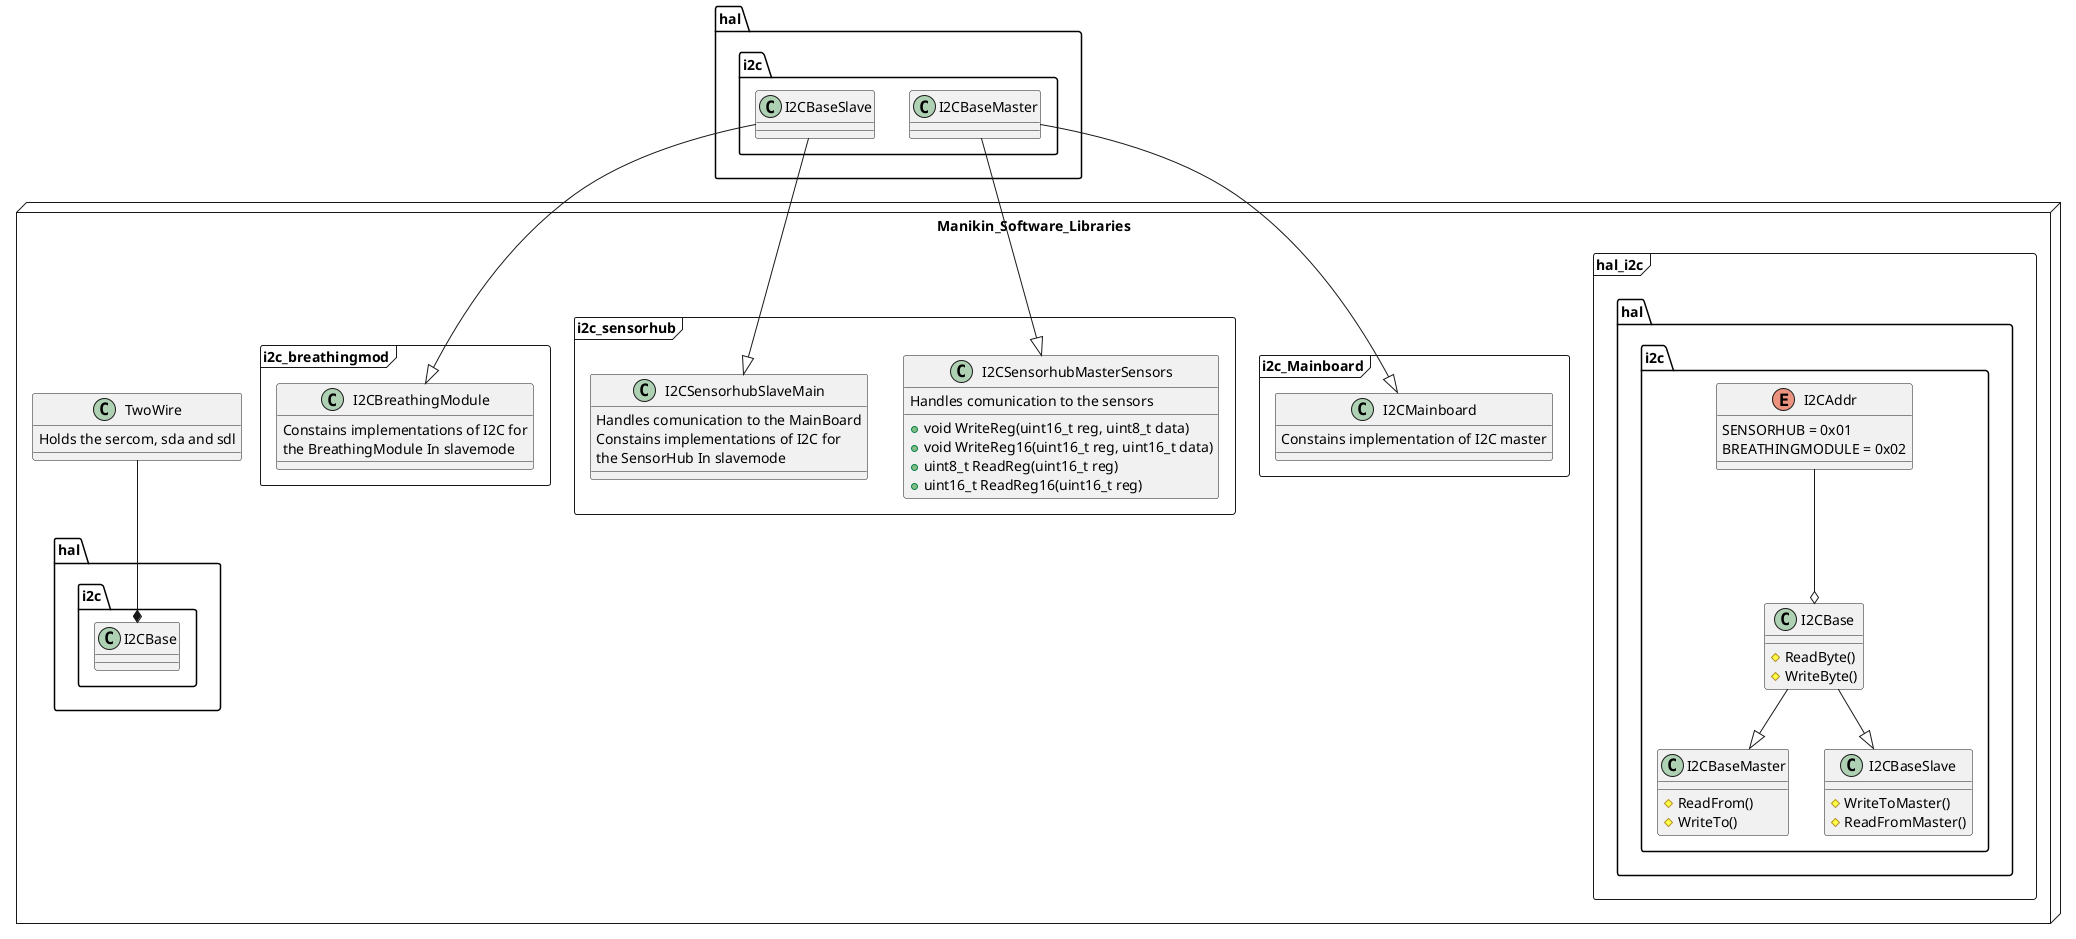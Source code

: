 @startuml I2C

set separator ::

package Manikin_Software_Libraries <<Node>> {
    class TwoWire {
        Holds the sercom, sda and sdl
    }

    package hal_i2c <<frame>> {

    namespace hal::i2c {
        class I2CBase{
            #ReadByte()
            #WriteByte()
        }

        class I2CBaseMaster{
            #ReadFrom()
            #WriteTo()
        }

        class I2CBaseSlave{
            #WriteToMaster()
            #ReadFromMaster()
        }

        enum I2CAddr {
            SENSORHUB = 0x01
            BREATHINGMODULE = 0x02
        }

        I2CAddr --o I2CBase
        I2CBase --|> I2CBaseSlave
        I2CBase --|> I2CBaseMaster
    }
    }
    TwoWire --* hal::i2c::I2CBase

    package i2c_Mainboard <<frame>> {
    class I2CMainboard {
        Constains implementation of I2C master
    }
    }

    package i2c_sensorhub <<frame>> {
    class I2CSensorhubSlaveMain {
        Handles comunication to the MainBoard
        Constains implementations of I2C for
        the SensorHub In slavemode
    }

    class I2CSensorhubMasterSensors {
        Handles comunication to the sensors
        +void WriteReg(uint16_t reg, uint8_t data)
        +void WriteReg16(uint16_t reg, uint16_t data)
        +uint8_t ReadReg(uint16_t reg)
        +uint16_t ReadReg16(uint16_t reg)
    }
    }

    package i2c_breathingmod <<frame>> {
    class I2CBreathingModule {
        Constains implementations of I2C for
        the BreathingModule In slavemode
    }
    }
}

hal::i2c::I2CBaseMaster --|> I2CMainboard
hal::i2c::I2CBaseMaster --|> I2CSensorhubMasterSensors
hal::i2c::I2CBaseSlave --|> I2CSensorhubSlaveMain
hal::i2c::I2CBaseSlave --|> I2CBreathingModule

@enduml